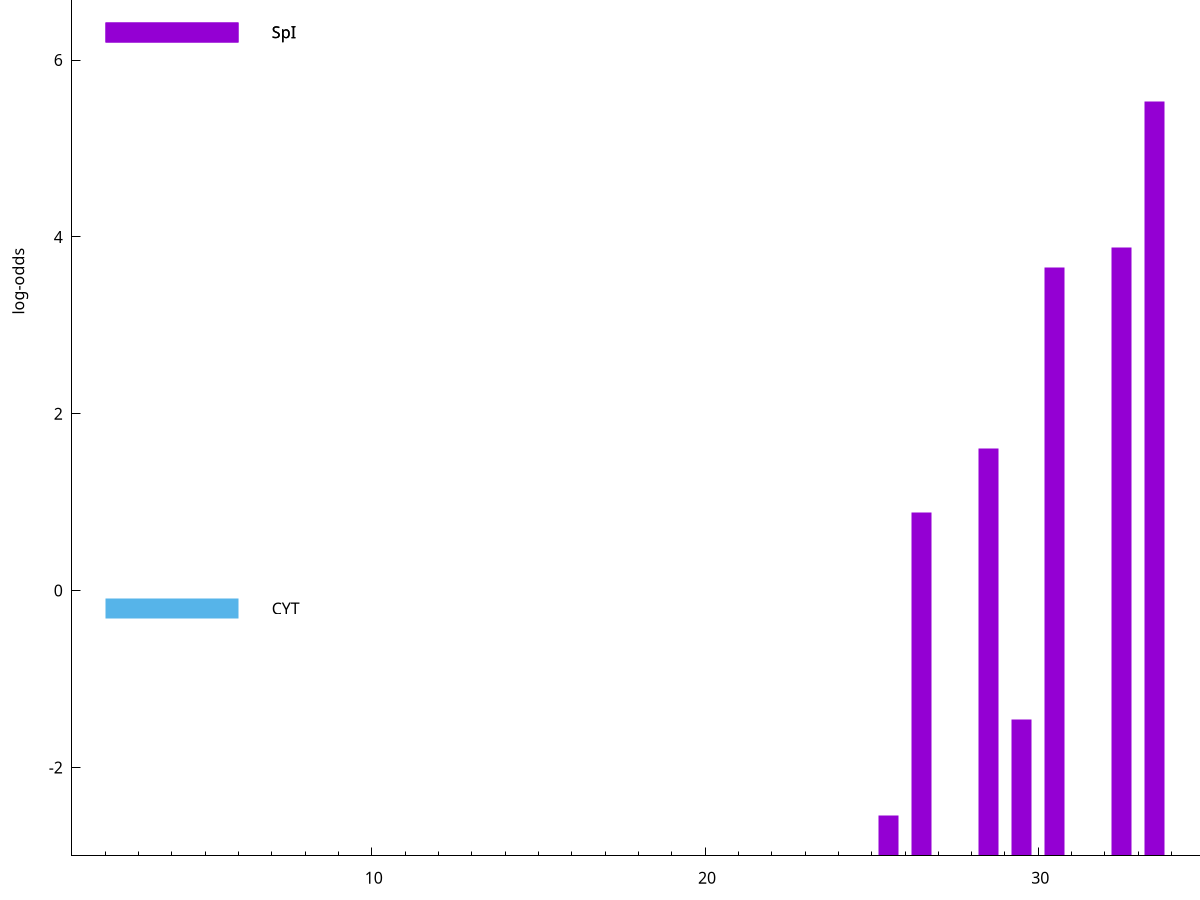 set title "LipoP predictions for SPy_1032"
set size 2., 1.4
set xrange [1:70] 
set mxtics 10
set yrange [-3:10]
set y2range [0:13]
set ylabel "log-odds"
set term postscript eps color solid "Helvetica" 30
set output "SPy_1032.eps"
set arrow from 2,6.31355 to 6,6.31355 nohead lt 1 lw 20
set label "SpI" at 7,6.31355
set arrow from 2,-0.200913 to 6,-0.200913 nohead lt 3 lw 20
set label "CYT" at 7,-0.200913
set arrow from 2,6.31355 to 6,6.31355 nohead lt 1 lw 20
set label "SpI" at 7,6.31355
# NOTE: The scores below are the log-odds scores with the threshold
# NOTE: subtracted (a hack to make gnuplot make the histogram all
# NOTE: look nice).
plot "-" axes x1y2 title "" with impulses lt 1 lw 20
33.500000 8.532050
32.500000 6.881890
30.500000 6.658080
28.500000 4.601800
26.500000 3.882536
29.500000 1.548020
35.500000 0.957980
25.500000 0.451980
e
exit
